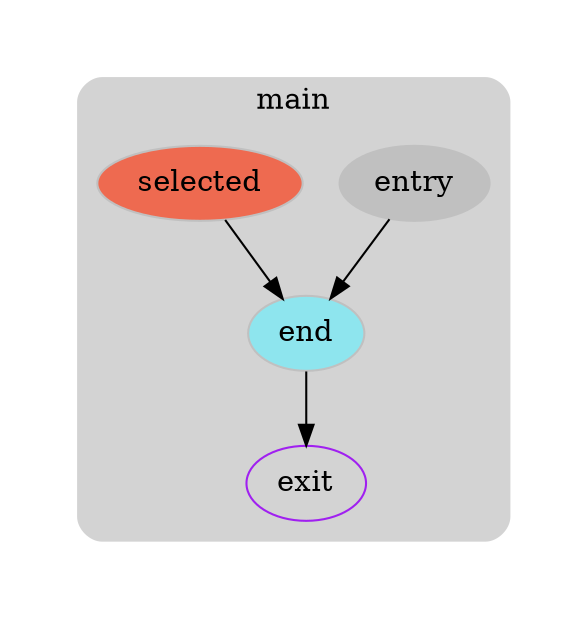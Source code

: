 digraph G {
  compound=true
  subgraph cluster_ {
    peripheries=0
    margin=10
    subgraph cluster_0_wrapper {
      peripheries=0
      margin=15
      subgraph cluster_0 {
        label="main"
        color=darkgray
        style=rounded
        bgcolor=lightgray
        margin=10
        cluster_0_0[label="entry",shape=oval,color=blue,rank=source,style=filled,fillcolor="",color=gray]
        cluster_0_1[label="selected",shape=oval,style=filled,fillcolor="coral2",color=gray]
        cluster_0_2[label="end",shape=oval,style=filled,fillcolor="cadetblue2",color=gray]
        cluster_0_exit[label=exit,color=purple,rank=sink]
        cluster_0_0 -> cluster_0_2
        cluster_0_1 -> cluster_0_2
        cluster_0_2 -> cluster_0_exit [color=black]
      }
    }
  }
}
